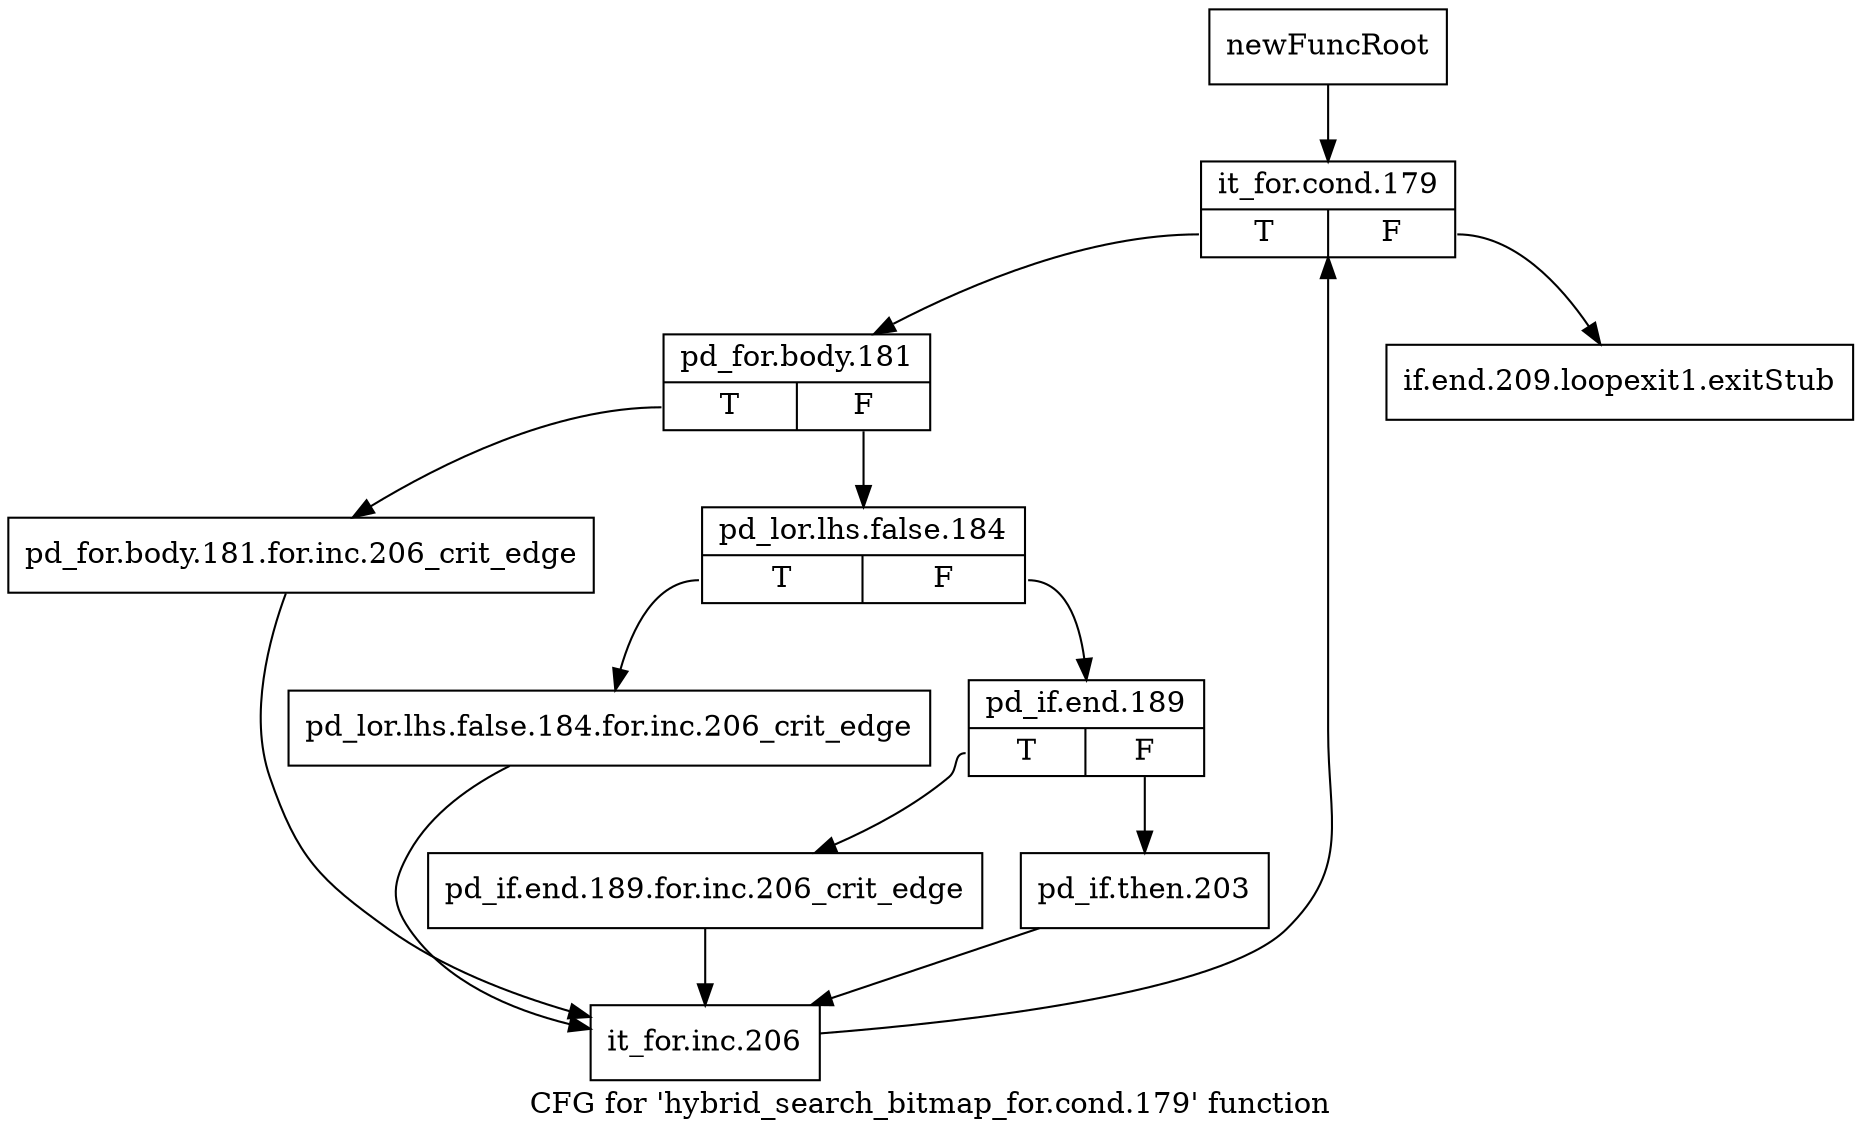 digraph "CFG for 'hybrid_search_bitmap_for.cond.179' function" {
	label="CFG for 'hybrid_search_bitmap_for.cond.179' function";

	Node0xaaef950 [shape=record,label="{newFuncRoot}"];
	Node0xaaef950 -> Node0xaaef9f0;
	Node0xaaef9a0 [shape=record,label="{if.end.209.loopexit1.exitStub}"];
	Node0xaaef9f0 [shape=record,label="{it_for.cond.179|{<s0>T|<s1>F}}"];
	Node0xaaef9f0:s0 -> Node0xaaefa40;
	Node0xaaef9f0:s1 -> Node0xaaef9a0;
	Node0xaaefa40 [shape=record,label="{pd_for.body.181|{<s0>T|<s1>F}}"];
	Node0xaaefa40:s0 -> Node0xaaefc20;
	Node0xaaefa40:s1 -> Node0xaaefa90;
	Node0xaaefa90 [shape=record,label="{pd_lor.lhs.false.184|{<s0>T|<s1>F}}"];
	Node0xaaefa90:s0 -> Node0xaaefbd0;
	Node0xaaefa90:s1 -> Node0xaaefae0;
	Node0xaaefae0 [shape=record,label="{pd_if.end.189|{<s0>T|<s1>F}}"];
	Node0xaaefae0:s0 -> Node0xaaefb80;
	Node0xaaefae0:s1 -> Node0xaaefb30;
	Node0xaaefb30 [shape=record,label="{pd_if.then.203}"];
	Node0xaaefb30 -> Node0xaaefc70;
	Node0xaaefb80 [shape=record,label="{pd_if.end.189.for.inc.206_crit_edge}"];
	Node0xaaefb80 -> Node0xaaefc70;
	Node0xaaefbd0 [shape=record,label="{pd_lor.lhs.false.184.for.inc.206_crit_edge}"];
	Node0xaaefbd0 -> Node0xaaefc70;
	Node0xaaefc20 [shape=record,label="{pd_for.body.181.for.inc.206_crit_edge}"];
	Node0xaaefc20 -> Node0xaaefc70;
	Node0xaaefc70 [shape=record,label="{it_for.inc.206}"];
	Node0xaaefc70 -> Node0xaaef9f0;
}
